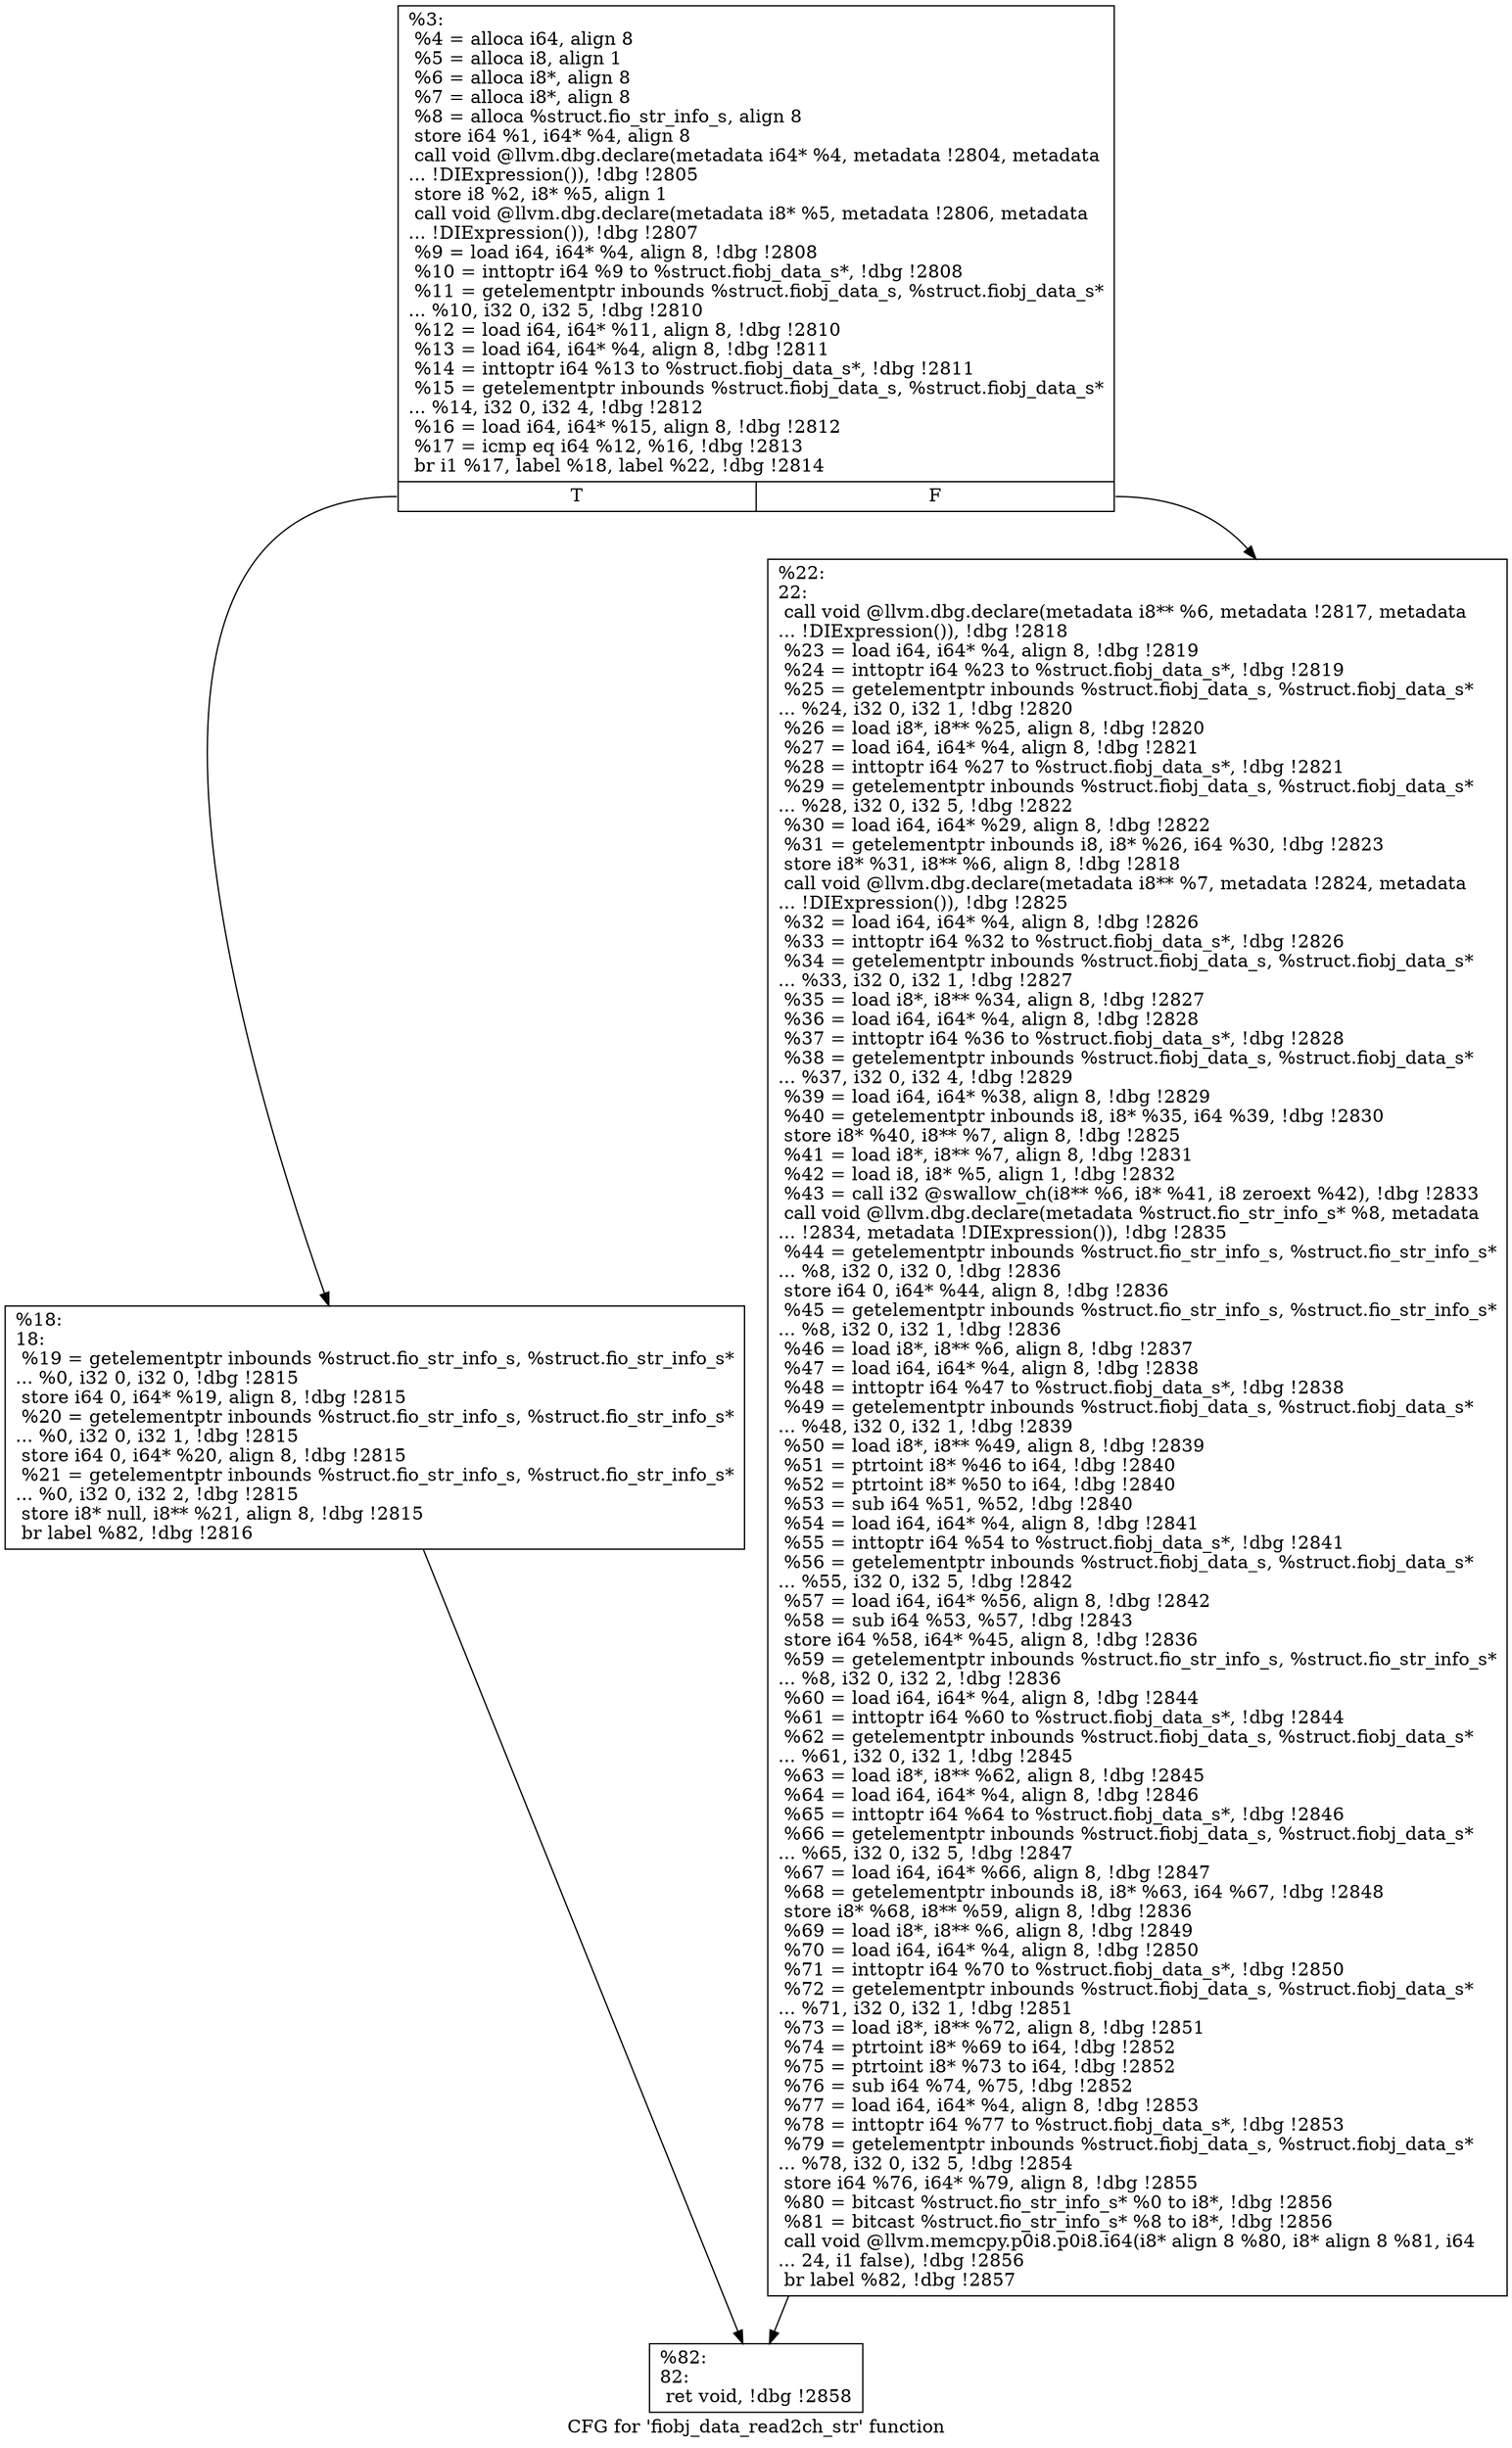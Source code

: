 digraph "CFG for 'fiobj_data_read2ch_str' function" {
	label="CFG for 'fiobj_data_read2ch_str' function";

	Node0x556851dc3ee0 [shape=record,label="{%3:\l  %4 = alloca i64, align 8\l  %5 = alloca i8, align 1\l  %6 = alloca i8*, align 8\l  %7 = alloca i8*, align 8\l  %8 = alloca %struct.fio_str_info_s, align 8\l  store i64 %1, i64* %4, align 8\l  call void @llvm.dbg.declare(metadata i64* %4, metadata !2804, metadata\l... !DIExpression()), !dbg !2805\l  store i8 %2, i8* %5, align 1\l  call void @llvm.dbg.declare(metadata i8* %5, metadata !2806, metadata\l... !DIExpression()), !dbg !2807\l  %9 = load i64, i64* %4, align 8, !dbg !2808\l  %10 = inttoptr i64 %9 to %struct.fiobj_data_s*, !dbg !2808\l  %11 = getelementptr inbounds %struct.fiobj_data_s, %struct.fiobj_data_s*\l... %10, i32 0, i32 5, !dbg !2810\l  %12 = load i64, i64* %11, align 8, !dbg !2810\l  %13 = load i64, i64* %4, align 8, !dbg !2811\l  %14 = inttoptr i64 %13 to %struct.fiobj_data_s*, !dbg !2811\l  %15 = getelementptr inbounds %struct.fiobj_data_s, %struct.fiobj_data_s*\l... %14, i32 0, i32 4, !dbg !2812\l  %16 = load i64, i64* %15, align 8, !dbg !2812\l  %17 = icmp eq i64 %12, %16, !dbg !2813\l  br i1 %17, label %18, label %22, !dbg !2814\l|{<s0>T|<s1>F}}"];
	Node0x556851dc3ee0:s0 -> Node0x556851dcc190;
	Node0x556851dc3ee0:s1 -> Node0x556851dcc290;
	Node0x556851dcc190 [shape=record,label="{%18:\l18:                                               \l  %19 = getelementptr inbounds %struct.fio_str_info_s, %struct.fio_str_info_s*\l... %0, i32 0, i32 0, !dbg !2815\l  store i64 0, i64* %19, align 8, !dbg !2815\l  %20 = getelementptr inbounds %struct.fio_str_info_s, %struct.fio_str_info_s*\l... %0, i32 0, i32 1, !dbg !2815\l  store i64 0, i64* %20, align 8, !dbg !2815\l  %21 = getelementptr inbounds %struct.fio_str_info_s, %struct.fio_str_info_s*\l... %0, i32 0, i32 2, !dbg !2815\l  store i8* null, i8** %21, align 8, !dbg !2815\l  br label %82, !dbg !2816\l}"];
	Node0x556851dcc190 -> Node0x556851dcc2e0;
	Node0x556851dcc290 [shape=record,label="{%22:\l22:                                               \l  call void @llvm.dbg.declare(metadata i8** %6, metadata !2817, metadata\l... !DIExpression()), !dbg !2818\l  %23 = load i64, i64* %4, align 8, !dbg !2819\l  %24 = inttoptr i64 %23 to %struct.fiobj_data_s*, !dbg !2819\l  %25 = getelementptr inbounds %struct.fiobj_data_s, %struct.fiobj_data_s*\l... %24, i32 0, i32 1, !dbg !2820\l  %26 = load i8*, i8** %25, align 8, !dbg !2820\l  %27 = load i64, i64* %4, align 8, !dbg !2821\l  %28 = inttoptr i64 %27 to %struct.fiobj_data_s*, !dbg !2821\l  %29 = getelementptr inbounds %struct.fiobj_data_s, %struct.fiobj_data_s*\l... %28, i32 0, i32 5, !dbg !2822\l  %30 = load i64, i64* %29, align 8, !dbg !2822\l  %31 = getelementptr inbounds i8, i8* %26, i64 %30, !dbg !2823\l  store i8* %31, i8** %6, align 8, !dbg !2818\l  call void @llvm.dbg.declare(metadata i8** %7, metadata !2824, metadata\l... !DIExpression()), !dbg !2825\l  %32 = load i64, i64* %4, align 8, !dbg !2826\l  %33 = inttoptr i64 %32 to %struct.fiobj_data_s*, !dbg !2826\l  %34 = getelementptr inbounds %struct.fiobj_data_s, %struct.fiobj_data_s*\l... %33, i32 0, i32 1, !dbg !2827\l  %35 = load i8*, i8** %34, align 8, !dbg !2827\l  %36 = load i64, i64* %4, align 8, !dbg !2828\l  %37 = inttoptr i64 %36 to %struct.fiobj_data_s*, !dbg !2828\l  %38 = getelementptr inbounds %struct.fiobj_data_s, %struct.fiobj_data_s*\l... %37, i32 0, i32 4, !dbg !2829\l  %39 = load i64, i64* %38, align 8, !dbg !2829\l  %40 = getelementptr inbounds i8, i8* %35, i64 %39, !dbg !2830\l  store i8* %40, i8** %7, align 8, !dbg !2825\l  %41 = load i8*, i8** %7, align 8, !dbg !2831\l  %42 = load i8, i8* %5, align 1, !dbg !2832\l  %43 = call i32 @swallow_ch(i8** %6, i8* %41, i8 zeroext %42), !dbg !2833\l  call void @llvm.dbg.declare(metadata %struct.fio_str_info_s* %8, metadata\l... !2834, metadata !DIExpression()), !dbg !2835\l  %44 = getelementptr inbounds %struct.fio_str_info_s, %struct.fio_str_info_s*\l... %8, i32 0, i32 0, !dbg !2836\l  store i64 0, i64* %44, align 8, !dbg !2836\l  %45 = getelementptr inbounds %struct.fio_str_info_s, %struct.fio_str_info_s*\l... %8, i32 0, i32 1, !dbg !2836\l  %46 = load i8*, i8** %6, align 8, !dbg !2837\l  %47 = load i64, i64* %4, align 8, !dbg !2838\l  %48 = inttoptr i64 %47 to %struct.fiobj_data_s*, !dbg !2838\l  %49 = getelementptr inbounds %struct.fiobj_data_s, %struct.fiobj_data_s*\l... %48, i32 0, i32 1, !dbg !2839\l  %50 = load i8*, i8** %49, align 8, !dbg !2839\l  %51 = ptrtoint i8* %46 to i64, !dbg !2840\l  %52 = ptrtoint i8* %50 to i64, !dbg !2840\l  %53 = sub i64 %51, %52, !dbg !2840\l  %54 = load i64, i64* %4, align 8, !dbg !2841\l  %55 = inttoptr i64 %54 to %struct.fiobj_data_s*, !dbg !2841\l  %56 = getelementptr inbounds %struct.fiobj_data_s, %struct.fiobj_data_s*\l... %55, i32 0, i32 5, !dbg !2842\l  %57 = load i64, i64* %56, align 8, !dbg !2842\l  %58 = sub i64 %53, %57, !dbg !2843\l  store i64 %58, i64* %45, align 8, !dbg !2836\l  %59 = getelementptr inbounds %struct.fio_str_info_s, %struct.fio_str_info_s*\l... %8, i32 0, i32 2, !dbg !2836\l  %60 = load i64, i64* %4, align 8, !dbg !2844\l  %61 = inttoptr i64 %60 to %struct.fiobj_data_s*, !dbg !2844\l  %62 = getelementptr inbounds %struct.fiobj_data_s, %struct.fiobj_data_s*\l... %61, i32 0, i32 1, !dbg !2845\l  %63 = load i8*, i8** %62, align 8, !dbg !2845\l  %64 = load i64, i64* %4, align 8, !dbg !2846\l  %65 = inttoptr i64 %64 to %struct.fiobj_data_s*, !dbg !2846\l  %66 = getelementptr inbounds %struct.fiobj_data_s, %struct.fiobj_data_s*\l... %65, i32 0, i32 5, !dbg !2847\l  %67 = load i64, i64* %66, align 8, !dbg !2847\l  %68 = getelementptr inbounds i8, i8* %63, i64 %67, !dbg !2848\l  store i8* %68, i8** %59, align 8, !dbg !2836\l  %69 = load i8*, i8** %6, align 8, !dbg !2849\l  %70 = load i64, i64* %4, align 8, !dbg !2850\l  %71 = inttoptr i64 %70 to %struct.fiobj_data_s*, !dbg !2850\l  %72 = getelementptr inbounds %struct.fiobj_data_s, %struct.fiobj_data_s*\l... %71, i32 0, i32 1, !dbg !2851\l  %73 = load i8*, i8** %72, align 8, !dbg !2851\l  %74 = ptrtoint i8* %69 to i64, !dbg !2852\l  %75 = ptrtoint i8* %73 to i64, !dbg !2852\l  %76 = sub i64 %74, %75, !dbg !2852\l  %77 = load i64, i64* %4, align 8, !dbg !2853\l  %78 = inttoptr i64 %77 to %struct.fiobj_data_s*, !dbg !2853\l  %79 = getelementptr inbounds %struct.fiobj_data_s, %struct.fiobj_data_s*\l... %78, i32 0, i32 5, !dbg !2854\l  store i64 %76, i64* %79, align 8, !dbg !2855\l  %80 = bitcast %struct.fio_str_info_s* %0 to i8*, !dbg !2856\l  %81 = bitcast %struct.fio_str_info_s* %8 to i8*, !dbg !2856\l  call void @llvm.memcpy.p0i8.p0i8.i64(i8* align 8 %80, i8* align 8 %81, i64\l... 24, i1 false), !dbg !2856\l  br label %82, !dbg !2857\l}"];
	Node0x556851dcc290 -> Node0x556851dcc2e0;
	Node0x556851dcc2e0 [shape=record,label="{%82:\l82:                                               \l  ret void, !dbg !2858\l}"];
}
